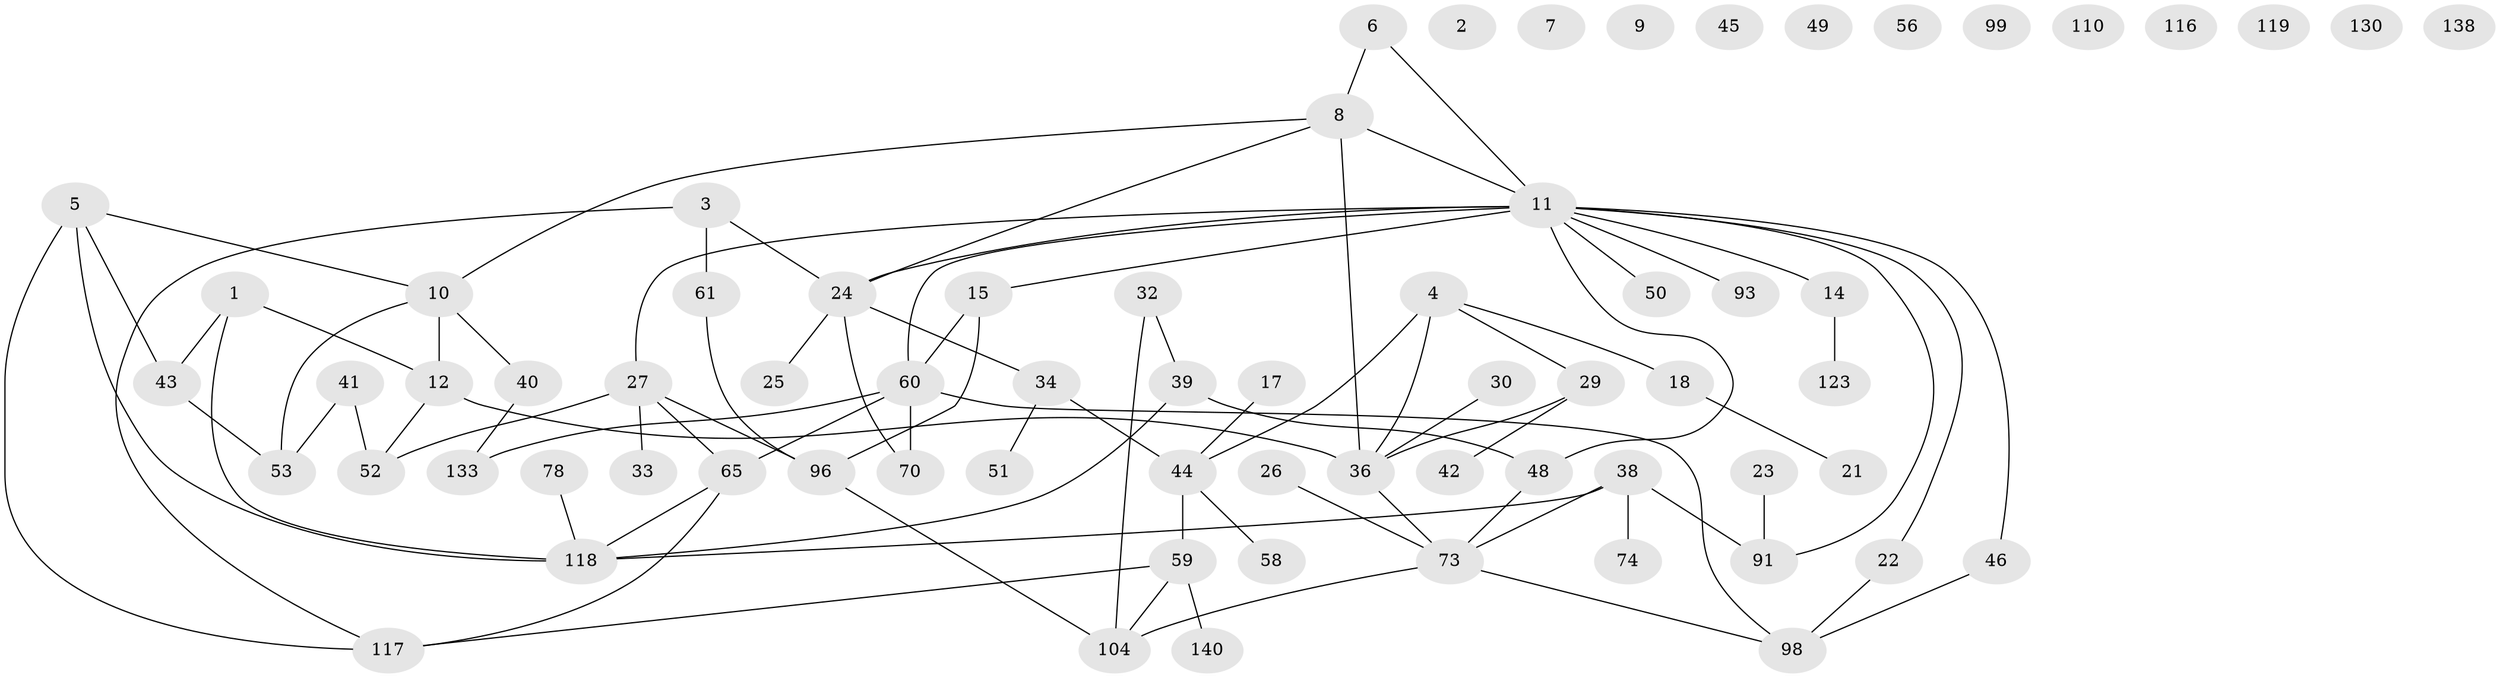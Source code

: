 // original degree distribution, {3: 0.19148936170212766, 0: 0.0851063829787234, 4: 0.14893617021276595, 5: 0.0425531914893617, 1: 0.2127659574468085, 2: 0.3049645390070922, 6: 0.0070921985815602835, 7: 0.0070921985815602835}
// Generated by graph-tools (version 1.1) at 2025/12/03/09/25 04:12:54]
// undirected, 70 vertices, 87 edges
graph export_dot {
graph [start="1"]
  node [color=gray90,style=filled];
  1 [super="+82"];
  2;
  3 [super="+35+84+16"];
  4 [super="+54"];
  5 [super="+28+75"];
  6 [super="+101"];
  7;
  8 [super="+129+64"];
  9;
  10 [super="+125"];
  11 [super="+71+20+76+63"];
  12 [super="+13"];
  14;
  15 [super="+90"];
  17;
  18;
  21;
  22;
  23;
  24 [super="+66+31"];
  25 [super="+108"];
  26 [super="+94"];
  27 [super="+97"];
  29 [super="+47+55+37"];
  30;
  32;
  33;
  34 [super="+83"];
  36 [super="+81+107"];
  38 [super="+109"];
  39;
  40;
  41;
  42 [super="+100"];
  43 [super="+95"];
  44 [super="+62+80"];
  45;
  46;
  48;
  49;
  50;
  51;
  52 [super="+139+68+57"];
  53 [super="+87"];
  56;
  58;
  59 [super="+72"];
  60 [super="+67"];
  61;
  65 [super="+92+114"];
  70 [super="+120+77"];
  73 [super="+85+102"];
  74 [super="+79"];
  78;
  91 [super="+137"];
  93;
  96;
  98 [super="+103"];
  99;
  104;
  110;
  116;
  117 [super="+126"];
  118 [super="+136+127"];
  119;
  123 [super="+128"];
  130;
  133;
  138;
  140;
  1 -- 43;
  1 -- 118;
  1 -- 12;
  3 -- 117;
  3 -- 24;
  3 -- 61;
  4 -- 18;
  4 -- 29;
  4 -- 44;
  4 -- 36 [weight=2];
  5 -- 117;
  5 -- 10;
  5 -- 43;
  5 -- 118;
  6 -- 11;
  6 -- 8;
  8 -- 10;
  8 -- 36;
  8 -- 24;
  8 -- 11;
  10 -- 40;
  10 -- 12;
  10 -- 53;
  11 -- 46;
  11 -- 14;
  11 -- 48;
  11 -- 50;
  11 -- 22;
  11 -- 24;
  11 -- 91;
  11 -- 60 [weight=2];
  11 -- 93;
  11 -- 15;
  11 -- 27;
  12 -- 36;
  12 -- 52 [weight=2];
  14 -- 123;
  15 -- 60;
  15 -- 96;
  17 -- 44;
  18 -- 21;
  22 -- 98;
  23 -- 91;
  24 -- 25;
  24 -- 70;
  24 -- 34;
  26 -- 73;
  27 -- 96;
  27 -- 52;
  27 -- 65;
  27 -- 33;
  29 -- 42;
  29 -- 36;
  30 -- 36;
  32 -- 39;
  32 -- 104;
  34 -- 51;
  34 -- 44;
  36 -- 73;
  38 -- 73;
  38 -- 118;
  38 -- 74;
  38 -- 91;
  39 -- 48;
  39 -- 118;
  40 -- 133;
  41 -- 52;
  41 -- 53;
  43 -- 53;
  44 -- 58;
  44 -- 59;
  46 -- 98;
  48 -- 73;
  59 -- 140;
  59 -- 104;
  59 -- 117;
  60 -- 70;
  60 -- 133;
  60 -- 65;
  60 -- 98;
  61 -- 96;
  65 -- 118;
  65 -- 117;
  73 -- 104;
  73 -- 98;
  78 -- 118;
  96 -- 104;
}
